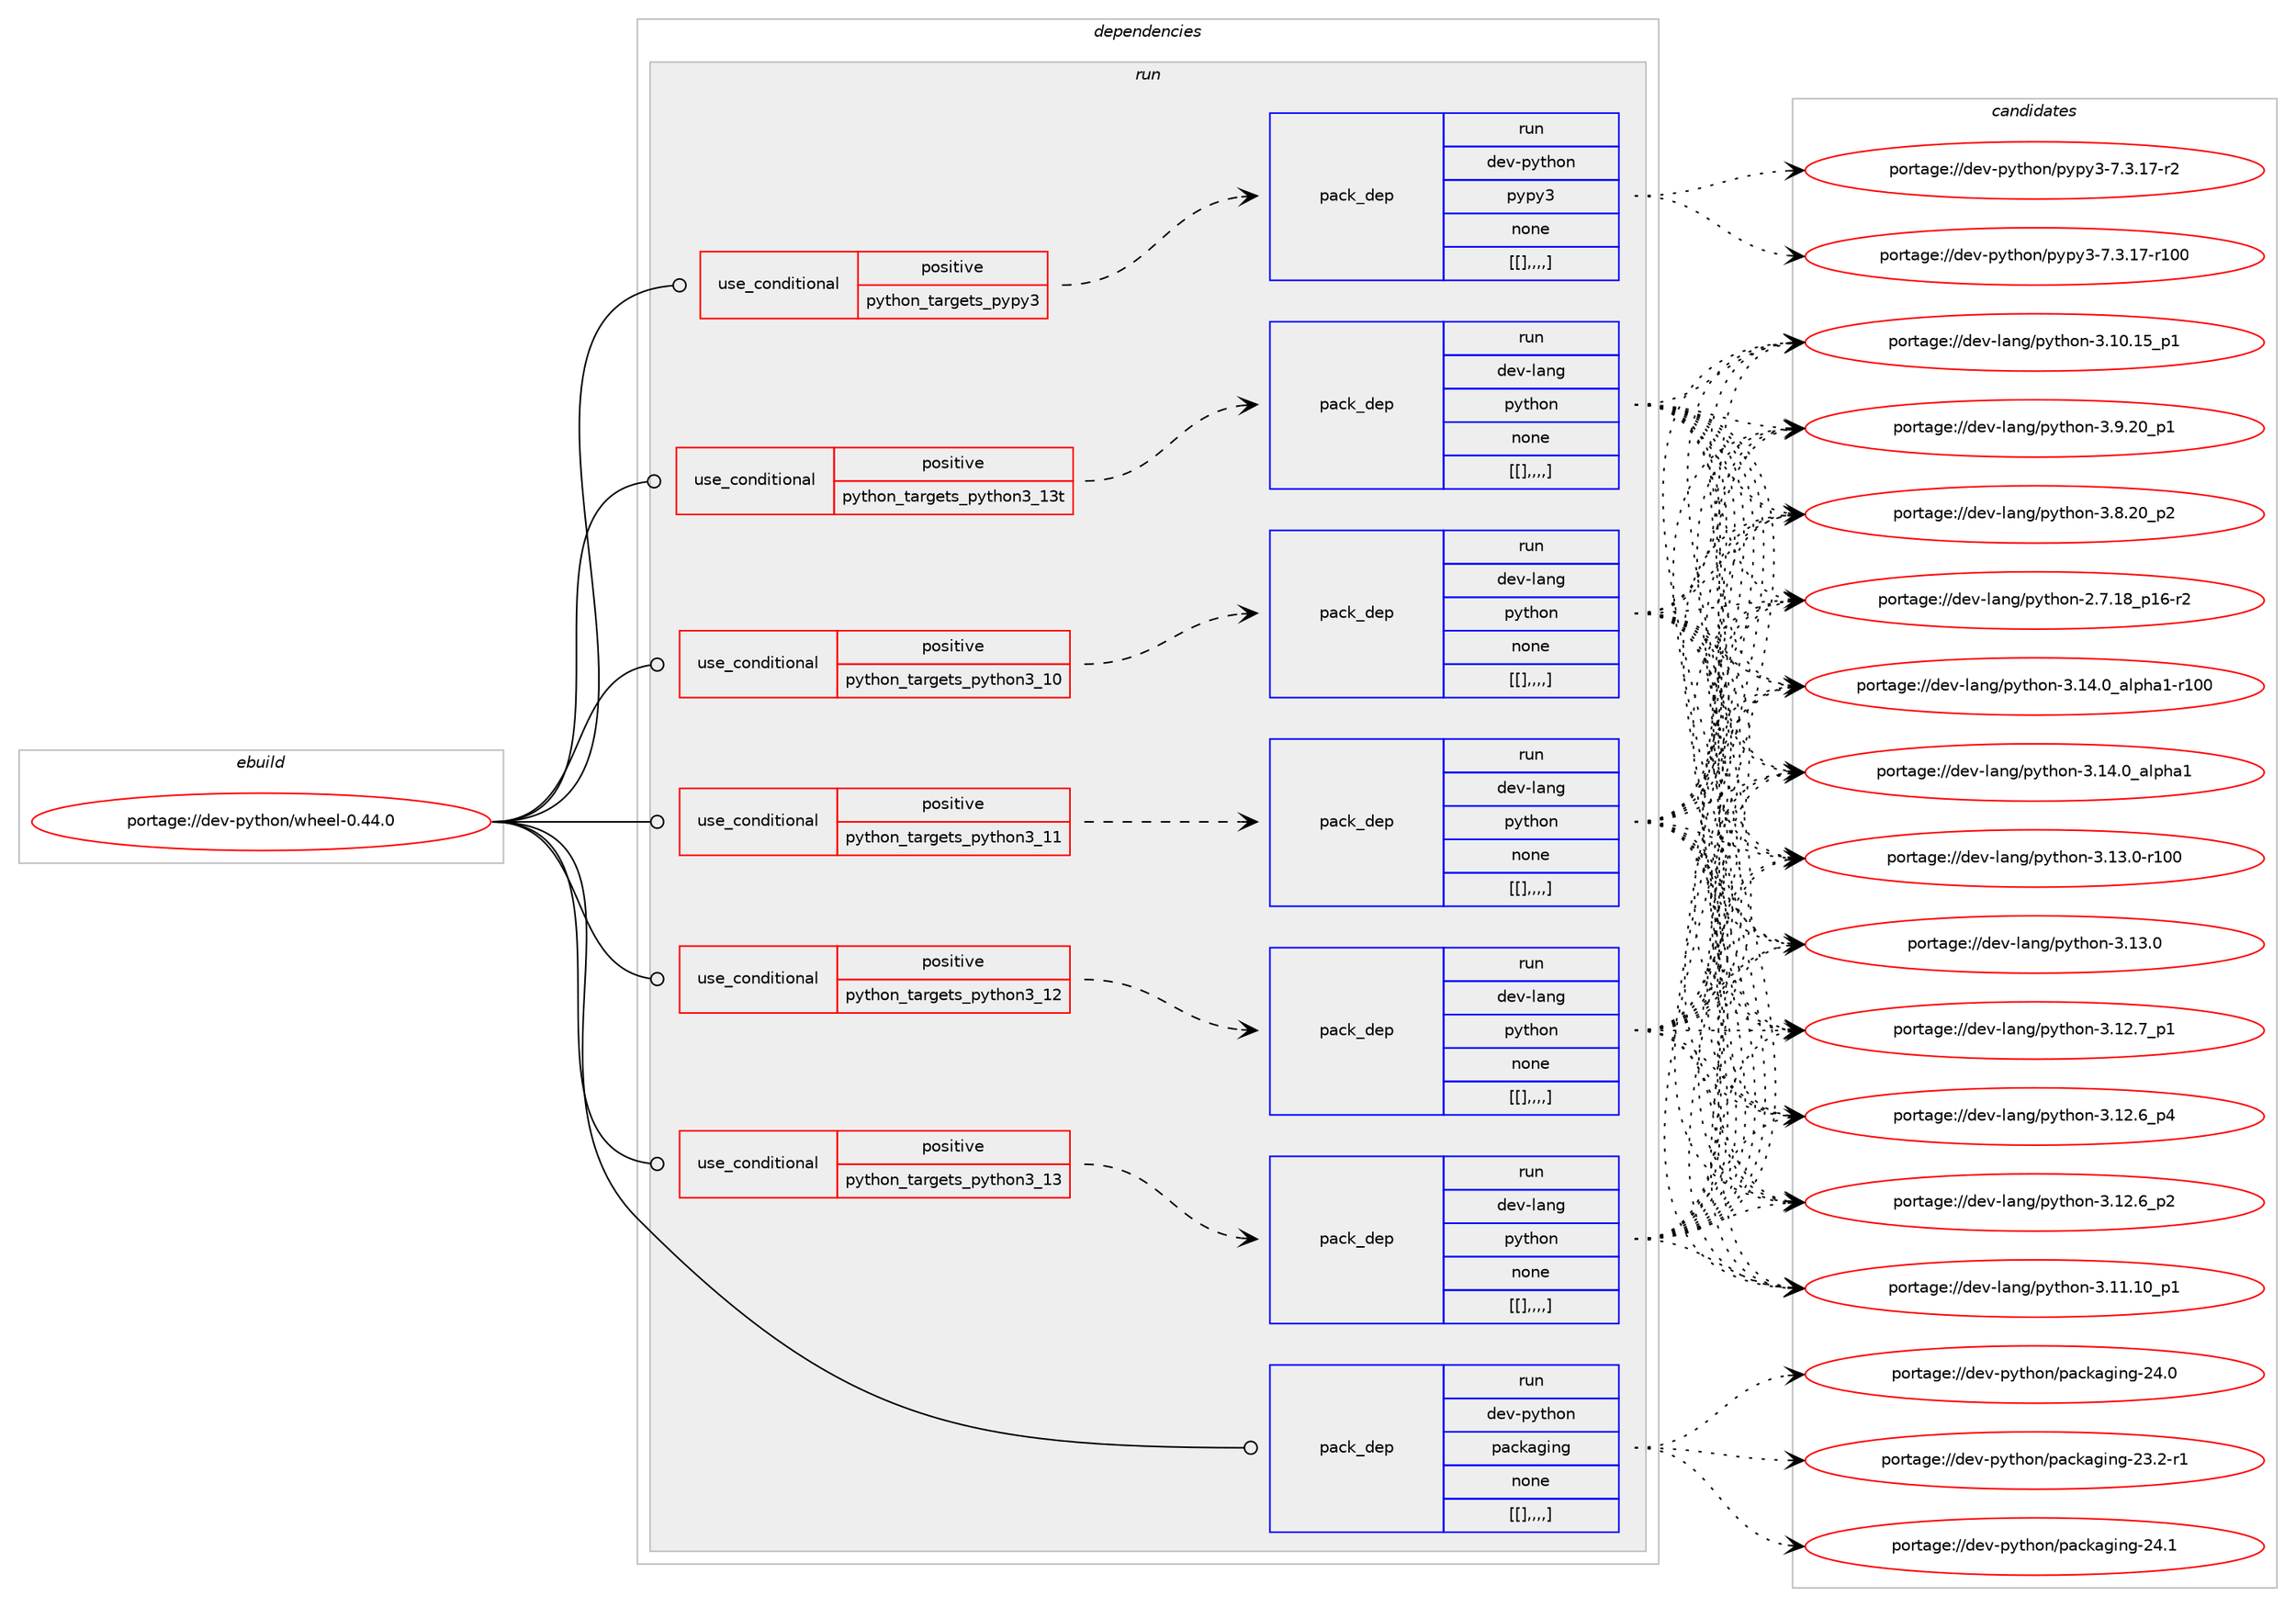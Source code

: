 digraph prolog {

# *************
# Graph options
# *************

newrank=true;
concentrate=true;
compound=true;
graph [rankdir=LR,fontname=Helvetica,fontsize=10,ranksep=1.5];#, ranksep=2.5, nodesep=0.2];
edge  [arrowhead=vee];
node  [fontname=Helvetica,fontsize=10];

# **********
# The ebuild
# **********

subgraph cluster_leftcol {
color=gray;
label=<<i>ebuild</i>>;
id [label="portage://dev-python/wheel-0.44.0", color=red, width=4, href="../dev-python/wheel-0.44.0.svg"];
}

# ****************
# The dependencies
# ****************

subgraph cluster_midcol {
color=gray;
label=<<i>dependencies</i>>;
subgraph cluster_compile {
fillcolor="#eeeeee";
style=filled;
label=<<i>compile</i>>;
}
subgraph cluster_compileandrun {
fillcolor="#eeeeee";
style=filled;
label=<<i>compile and run</i>>;
}
subgraph cluster_run {
fillcolor="#eeeeee";
style=filled;
label=<<i>run</i>>;
subgraph cond44189 {
dependency174908 [label=<<TABLE BORDER="0" CELLBORDER="1" CELLSPACING="0" CELLPADDING="4"><TR><TD ROWSPAN="3" CELLPADDING="10">use_conditional</TD></TR><TR><TD>positive</TD></TR><TR><TD>python_targets_pypy3</TD></TR></TABLE>>, shape=none, color=red];
subgraph pack129389 {
dependency174964 [label=<<TABLE BORDER="0" CELLBORDER="1" CELLSPACING="0" CELLPADDING="4" WIDTH="220"><TR><TD ROWSPAN="6" CELLPADDING="30">pack_dep</TD></TR><TR><TD WIDTH="110">run</TD></TR><TR><TD>dev-python</TD></TR><TR><TD>pypy3</TD></TR><TR><TD>none</TD></TR><TR><TD>[[],,,,]</TD></TR></TABLE>>, shape=none, color=blue];
}
dependency174908:e -> dependency174964:w [weight=20,style="dashed",arrowhead="vee"];
}
id:e -> dependency174908:w [weight=20,style="solid",arrowhead="odot"];
subgraph cond44219 {
dependency174979 [label=<<TABLE BORDER="0" CELLBORDER="1" CELLSPACING="0" CELLPADDING="4"><TR><TD ROWSPAN="3" CELLPADDING="10">use_conditional</TD></TR><TR><TD>positive</TD></TR><TR><TD>python_targets_python3_10</TD></TR></TABLE>>, shape=none, color=red];
subgraph pack129426 {
dependency175014 [label=<<TABLE BORDER="0" CELLBORDER="1" CELLSPACING="0" CELLPADDING="4" WIDTH="220"><TR><TD ROWSPAN="6" CELLPADDING="30">pack_dep</TD></TR><TR><TD WIDTH="110">run</TD></TR><TR><TD>dev-lang</TD></TR><TR><TD>python</TD></TR><TR><TD>none</TD></TR><TR><TD>[[],,,,]</TD></TR></TABLE>>, shape=none, color=blue];
}
dependency174979:e -> dependency175014:w [weight=20,style="dashed",arrowhead="vee"];
}
id:e -> dependency174979:w [weight=20,style="solid",arrowhead="odot"];
subgraph cond44239 {
dependency175038 [label=<<TABLE BORDER="0" CELLBORDER="1" CELLSPACING="0" CELLPADDING="4"><TR><TD ROWSPAN="3" CELLPADDING="10">use_conditional</TD></TR><TR><TD>positive</TD></TR><TR><TD>python_targets_python3_11</TD></TR></TABLE>>, shape=none, color=red];
subgraph pack129484 {
dependency175143 [label=<<TABLE BORDER="0" CELLBORDER="1" CELLSPACING="0" CELLPADDING="4" WIDTH="220"><TR><TD ROWSPAN="6" CELLPADDING="30">pack_dep</TD></TR><TR><TD WIDTH="110">run</TD></TR><TR><TD>dev-lang</TD></TR><TR><TD>python</TD></TR><TR><TD>none</TD></TR><TR><TD>[[],,,,]</TD></TR></TABLE>>, shape=none, color=blue];
}
dependency175038:e -> dependency175143:w [weight=20,style="dashed",arrowhead="vee"];
}
id:e -> dependency175038:w [weight=20,style="solid",arrowhead="odot"];
subgraph cond44293 {
dependency175184 [label=<<TABLE BORDER="0" CELLBORDER="1" CELLSPACING="0" CELLPADDING="4"><TR><TD ROWSPAN="3" CELLPADDING="10">use_conditional</TD></TR><TR><TD>positive</TD></TR><TR><TD>python_targets_python3_12</TD></TR></TABLE>>, shape=none, color=red];
subgraph pack129539 {
dependency175239 [label=<<TABLE BORDER="0" CELLBORDER="1" CELLSPACING="0" CELLPADDING="4" WIDTH="220"><TR><TD ROWSPAN="6" CELLPADDING="30">pack_dep</TD></TR><TR><TD WIDTH="110">run</TD></TR><TR><TD>dev-lang</TD></TR><TR><TD>python</TD></TR><TR><TD>none</TD></TR><TR><TD>[[],,,,]</TD></TR></TABLE>>, shape=none, color=blue];
}
dependency175184:e -> dependency175239:w [weight=20,style="dashed",arrowhead="vee"];
}
id:e -> dependency175184:w [weight=20,style="solid",arrowhead="odot"];
subgraph cond44342 {
dependency175272 [label=<<TABLE BORDER="0" CELLBORDER="1" CELLSPACING="0" CELLPADDING="4"><TR><TD ROWSPAN="3" CELLPADDING="10">use_conditional</TD></TR><TR><TD>positive</TD></TR><TR><TD>python_targets_python3_13</TD></TR></TABLE>>, shape=none, color=red];
subgraph pack129582 {
dependency175310 [label=<<TABLE BORDER="0" CELLBORDER="1" CELLSPACING="0" CELLPADDING="4" WIDTH="220"><TR><TD ROWSPAN="6" CELLPADDING="30">pack_dep</TD></TR><TR><TD WIDTH="110">run</TD></TR><TR><TD>dev-lang</TD></TR><TR><TD>python</TD></TR><TR><TD>none</TD></TR><TR><TD>[[],,,,]</TD></TR></TABLE>>, shape=none, color=blue];
}
dependency175272:e -> dependency175310:w [weight=20,style="dashed",arrowhead="vee"];
}
id:e -> dependency175272:w [weight=20,style="solid",arrowhead="odot"];
subgraph cond44369 {
dependency175327 [label=<<TABLE BORDER="0" CELLBORDER="1" CELLSPACING="0" CELLPADDING="4"><TR><TD ROWSPAN="3" CELLPADDING="10">use_conditional</TD></TR><TR><TD>positive</TD></TR><TR><TD>python_targets_python3_13t</TD></TR></TABLE>>, shape=none, color=red];
subgraph pack129617 {
dependency175351 [label=<<TABLE BORDER="0" CELLBORDER="1" CELLSPACING="0" CELLPADDING="4" WIDTH="220"><TR><TD ROWSPAN="6" CELLPADDING="30">pack_dep</TD></TR><TR><TD WIDTH="110">run</TD></TR><TR><TD>dev-lang</TD></TR><TR><TD>python</TD></TR><TR><TD>none</TD></TR><TR><TD>[[],,,,]</TD></TR></TABLE>>, shape=none, color=blue];
}
dependency175327:e -> dependency175351:w [weight=20,style="dashed",arrowhead="vee"];
}
id:e -> dependency175327:w [weight=20,style="solid",arrowhead="odot"];
subgraph pack129628 {
dependency175361 [label=<<TABLE BORDER="0" CELLBORDER="1" CELLSPACING="0" CELLPADDING="4" WIDTH="220"><TR><TD ROWSPAN="6" CELLPADDING="30">pack_dep</TD></TR><TR><TD WIDTH="110">run</TD></TR><TR><TD>dev-python</TD></TR><TR><TD>packaging</TD></TR><TR><TD>none</TD></TR><TR><TD>[[],,,,]</TD></TR></TABLE>>, shape=none, color=blue];
}
id:e -> dependency175361:w [weight=20,style="solid",arrowhead="odot"];
}
}

# **************
# The candidates
# **************

subgraph cluster_choices {
rank=same;
color=gray;
label=<<i>candidates</i>>;

subgraph choice129455 {
color=black;
nodesep=1;
choice100101118451121211161041111104711212111212151455546514649554511450 [label="portage://dev-python/pypy3-7.3.17-r2", color=red, width=4,href="../dev-python/pypy3-7.3.17-r2.svg"];
choice1001011184511212111610411111047112121112121514555465146495545114494848 [label="portage://dev-python/pypy3-7.3.17-r100", color=red, width=4,href="../dev-python/pypy3-7.3.17-r100.svg"];
dependency174964:e -> choice100101118451121211161041111104711212111212151455546514649554511450:w [style=dotted,weight="100"];
dependency174964:e -> choice1001011184511212111610411111047112121112121514555465146495545114494848:w [style=dotted,weight="100"];
}
subgraph choice129457 {
color=black;
nodesep=1;
choice100101118451089711010347112121116104111110455146495246489597108112104974945114494848 [label="portage://dev-lang/python-3.14.0_alpha1-r100", color=red, width=4,href="../dev-lang/python-3.14.0_alpha1-r100.svg"];
choice1001011184510897110103471121211161041111104551464952464895971081121049749 [label="portage://dev-lang/python-3.14.0_alpha1", color=red, width=4,href="../dev-lang/python-3.14.0_alpha1.svg"];
choice1001011184510897110103471121211161041111104551464951464845114494848 [label="portage://dev-lang/python-3.13.0-r100", color=red, width=4,href="../dev-lang/python-3.13.0-r100.svg"];
choice10010111845108971101034711212111610411111045514649514648 [label="portage://dev-lang/python-3.13.0", color=red, width=4,href="../dev-lang/python-3.13.0.svg"];
choice100101118451089711010347112121116104111110455146495046559511249 [label="portage://dev-lang/python-3.12.7_p1", color=red, width=4,href="../dev-lang/python-3.12.7_p1.svg"];
choice100101118451089711010347112121116104111110455146495046549511252 [label="portage://dev-lang/python-3.12.6_p4", color=red, width=4,href="../dev-lang/python-3.12.6_p4.svg"];
choice100101118451089711010347112121116104111110455146495046549511250 [label="portage://dev-lang/python-3.12.6_p2", color=red, width=4,href="../dev-lang/python-3.12.6_p2.svg"];
choice10010111845108971101034711212111610411111045514649494649489511249 [label="portage://dev-lang/python-3.11.10_p1", color=red, width=4,href="../dev-lang/python-3.11.10_p1.svg"];
choice10010111845108971101034711212111610411111045514649484649539511249 [label="portage://dev-lang/python-3.10.15_p1", color=red, width=4,href="../dev-lang/python-3.10.15_p1.svg"];
choice100101118451089711010347112121116104111110455146574650489511249 [label="portage://dev-lang/python-3.9.20_p1", color=red, width=4,href="../dev-lang/python-3.9.20_p1.svg"];
choice100101118451089711010347112121116104111110455146564650489511250 [label="portage://dev-lang/python-3.8.20_p2", color=red, width=4,href="../dev-lang/python-3.8.20_p2.svg"];
choice100101118451089711010347112121116104111110455046554649569511249544511450 [label="portage://dev-lang/python-2.7.18_p16-r2", color=red, width=4,href="../dev-lang/python-2.7.18_p16-r2.svg"];
dependency175014:e -> choice100101118451089711010347112121116104111110455146495246489597108112104974945114494848:w [style=dotted,weight="100"];
dependency175014:e -> choice1001011184510897110103471121211161041111104551464952464895971081121049749:w [style=dotted,weight="100"];
dependency175014:e -> choice1001011184510897110103471121211161041111104551464951464845114494848:w [style=dotted,weight="100"];
dependency175014:e -> choice10010111845108971101034711212111610411111045514649514648:w [style=dotted,weight="100"];
dependency175014:e -> choice100101118451089711010347112121116104111110455146495046559511249:w [style=dotted,weight="100"];
dependency175014:e -> choice100101118451089711010347112121116104111110455146495046549511252:w [style=dotted,weight="100"];
dependency175014:e -> choice100101118451089711010347112121116104111110455146495046549511250:w [style=dotted,weight="100"];
dependency175014:e -> choice10010111845108971101034711212111610411111045514649494649489511249:w [style=dotted,weight="100"];
dependency175014:e -> choice10010111845108971101034711212111610411111045514649484649539511249:w [style=dotted,weight="100"];
dependency175014:e -> choice100101118451089711010347112121116104111110455146574650489511249:w [style=dotted,weight="100"];
dependency175014:e -> choice100101118451089711010347112121116104111110455146564650489511250:w [style=dotted,weight="100"];
dependency175014:e -> choice100101118451089711010347112121116104111110455046554649569511249544511450:w [style=dotted,weight="100"];
}
subgraph choice129473 {
color=black;
nodesep=1;
choice100101118451089711010347112121116104111110455146495246489597108112104974945114494848 [label="portage://dev-lang/python-3.14.0_alpha1-r100", color=red, width=4,href="../dev-lang/python-3.14.0_alpha1-r100.svg"];
choice1001011184510897110103471121211161041111104551464952464895971081121049749 [label="portage://dev-lang/python-3.14.0_alpha1", color=red, width=4,href="../dev-lang/python-3.14.0_alpha1.svg"];
choice1001011184510897110103471121211161041111104551464951464845114494848 [label="portage://dev-lang/python-3.13.0-r100", color=red, width=4,href="../dev-lang/python-3.13.0-r100.svg"];
choice10010111845108971101034711212111610411111045514649514648 [label="portage://dev-lang/python-3.13.0", color=red, width=4,href="../dev-lang/python-3.13.0.svg"];
choice100101118451089711010347112121116104111110455146495046559511249 [label="portage://dev-lang/python-3.12.7_p1", color=red, width=4,href="../dev-lang/python-3.12.7_p1.svg"];
choice100101118451089711010347112121116104111110455146495046549511252 [label="portage://dev-lang/python-3.12.6_p4", color=red, width=4,href="../dev-lang/python-3.12.6_p4.svg"];
choice100101118451089711010347112121116104111110455146495046549511250 [label="portage://dev-lang/python-3.12.6_p2", color=red, width=4,href="../dev-lang/python-3.12.6_p2.svg"];
choice10010111845108971101034711212111610411111045514649494649489511249 [label="portage://dev-lang/python-3.11.10_p1", color=red, width=4,href="../dev-lang/python-3.11.10_p1.svg"];
choice10010111845108971101034711212111610411111045514649484649539511249 [label="portage://dev-lang/python-3.10.15_p1", color=red, width=4,href="../dev-lang/python-3.10.15_p1.svg"];
choice100101118451089711010347112121116104111110455146574650489511249 [label="portage://dev-lang/python-3.9.20_p1", color=red, width=4,href="../dev-lang/python-3.9.20_p1.svg"];
choice100101118451089711010347112121116104111110455146564650489511250 [label="portage://dev-lang/python-3.8.20_p2", color=red, width=4,href="../dev-lang/python-3.8.20_p2.svg"];
choice100101118451089711010347112121116104111110455046554649569511249544511450 [label="portage://dev-lang/python-2.7.18_p16-r2", color=red, width=4,href="../dev-lang/python-2.7.18_p16-r2.svg"];
dependency175143:e -> choice100101118451089711010347112121116104111110455146495246489597108112104974945114494848:w [style=dotted,weight="100"];
dependency175143:e -> choice1001011184510897110103471121211161041111104551464952464895971081121049749:w [style=dotted,weight="100"];
dependency175143:e -> choice1001011184510897110103471121211161041111104551464951464845114494848:w [style=dotted,weight="100"];
dependency175143:e -> choice10010111845108971101034711212111610411111045514649514648:w [style=dotted,weight="100"];
dependency175143:e -> choice100101118451089711010347112121116104111110455146495046559511249:w [style=dotted,weight="100"];
dependency175143:e -> choice100101118451089711010347112121116104111110455146495046549511252:w [style=dotted,weight="100"];
dependency175143:e -> choice100101118451089711010347112121116104111110455146495046549511250:w [style=dotted,weight="100"];
dependency175143:e -> choice10010111845108971101034711212111610411111045514649494649489511249:w [style=dotted,weight="100"];
dependency175143:e -> choice10010111845108971101034711212111610411111045514649484649539511249:w [style=dotted,weight="100"];
dependency175143:e -> choice100101118451089711010347112121116104111110455146574650489511249:w [style=dotted,weight="100"];
dependency175143:e -> choice100101118451089711010347112121116104111110455146564650489511250:w [style=dotted,weight="100"];
dependency175143:e -> choice100101118451089711010347112121116104111110455046554649569511249544511450:w [style=dotted,weight="100"];
}
subgraph choice129476 {
color=black;
nodesep=1;
choice100101118451089711010347112121116104111110455146495246489597108112104974945114494848 [label="portage://dev-lang/python-3.14.0_alpha1-r100", color=red, width=4,href="../dev-lang/python-3.14.0_alpha1-r100.svg"];
choice1001011184510897110103471121211161041111104551464952464895971081121049749 [label="portage://dev-lang/python-3.14.0_alpha1", color=red, width=4,href="../dev-lang/python-3.14.0_alpha1.svg"];
choice1001011184510897110103471121211161041111104551464951464845114494848 [label="portage://dev-lang/python-3.13.0-r100", color=red, width=4,href="../dev-lang/python-3.13.0-r100.svg"];
choice10010111845108971101034711212111610411111045514649514648 [label="portage://dev-lang/python-3.13.0", color=red, width=4,href="../dev-lang/python-3.13.0.svg"];
choice100101118451089711010347112121116104111110455146495046559511249 [label="portage://dev-lang/python-3.12.7_p1", color=red, width=4,href="../dev-lang/python-3.12.7_p1.svg"];
choice100101118451089711010347112121116104111110455146495046549511252 [label="portage://dev-lang/python-3.12.6_p4", color=red, width=4,href="../dev-lang/python-3.12.6_p4.svg"];
choice100101118451089711010347112121116104111110455146495046549511250 [label="portage://dev-lang/python-3.12.6_p2", color=red, width=4,href="../dev-lang/python-3.12.6_p2.svg"];
choice10010111845108971101034711212111610411111045514649494649489511249 [label="portage://dev-lang/python-3.11.10_p1", color=red, width=4,href="../dev-lang/python-3.11.10_p1.svg"];
choice10010111845108971101034711212111610411111045514649484649539511249 [label="portage://dev-lang/python-3.10.15_p1", color=red, width=4,href="../dev-lang/python-3.10.15_p1.svg"];
choice100101118451089711010347112121116104111110455146574650489511249 [label="portage://dev-lang/python-3.9.20_p1", color=red, width=4,href="../dev-lang/python-3.9.20_p1.svg"];
choice100101118451089711010347112121116104111110455146564650489511250 [label="portage://dev-lang/python-3.8.20_p2", color=red, width=4,href="../dev-lang/python-3.8.20_p2.svg"];
choice100101118451089711010347112121116104111110455046554649569511249544511450 [label="portage://dev-lang/python-2.7.18_p16-r2", color=red, width=4,href="../dev-lang/python-2.7.18_p16-r2.svg"];
dependency175239:e -> choice100101118451089711010347112121116104111110455146495246489597108112104974945114494848:w [style=dotted,weight="100"];
dependency175239:e -> choice1001011184510897110103471121211161041111104551464952464895971081121049749:w [style=dotted,weight="100"];
dependency175239:e -> choice1001011184510897110103471121211161041111104551464951464845114494848:w [style=dotted,weight="100"];
dependency175239:e -> choice10010111845108971101034711212111610411111045514649514648:w [style=dotted,weight="100"];
dependency175239:e -> choice100101118451089711010347112121116104111110455146495046559511249:w [style=dotted,weight="100"];
dependency175239:e -> choice100101118451089711010347112121116104111110455146495046549511252:w [style=dotted,weight="100"];
dependency175239:e -> choice100101118451089711010347112121116104111110455146495046549511250:w [style=dotted,weight="100"];
dependency175239:e -> choice10010111845108971101034711212111610411111045514649494649489511249:w [style=dotted,weight="100"];
dependency175239:e -> choice10010111845108971101034711212111610411111045514649484649539511249:w [style=dotted,weight="100"];
dependency175239:e -> choice100101118451089711010347112121116104111110455146574650489511249:w [style=dotted,weight="100"];
dependency175239:e -> choice100101118451089711010347112121116104111110455146564650489511250:w [style=dotted,weight="100"];
dependency175239:e -> choice100101118451089711010347112121116104111110455046554649569511249544511450:w [style=dotted,weight="100"];
}
subgraph choice129480 {
color=black;
nodesep=1;
choice100101118451089711010347112121116104111110455146495246489597108112104974945114494848 [label="portage://dev-lang/python-3.14.0_alpha1-r100", color=red, width=4,href="../dev-lang/python-3.14.0_alpha1-r100.svg"];
choice1001011184510897110103471121211161041111104551464952464895971081121049749 [label="portage://dev-lang/python-3.14.0_alpha1", color=red, width=4,href="../dev-lang/python-3.14.0_alpha1.svg"];
choice1001011184510897110103471121211161041111104551464951464845114494848 [label="portage://dev-lang/python-3.13.0-r100", color=red, width=4,href="../dev-lang/python-3.13.0-r100.svg"];
choice10010111845108971101034711212111610411111045514649514648 [label="portage://dev-lang/python-3.13.0", color=red, width=4,href="../dev-lang/python-3.13.0.svg"];
choice100101118451089711010347112121116104111110455146495046559511249 [label="portage://dev-lang/python-3.12.7_p1", color=red, width=4,href="../dev-lang/python-3.12.7_p1.svg"];
choice100101118451089711010347112121116104111110455146495046549511252 [label="portage://dev-lang/python-3.12.6_p4", color=red, width=4,href="../dev-lang/python-3.12.6_p4.svg"];
choice100101118451089711010347112121116104111110455146495046549511250 [label="portage://dev-lang/python-3.12.6_p2", color=red, width=4,href="../dev-lang/python-3.12.6_p2.svg"];
choice10010111845108971101034711212111610411111045514649494649489511249 [label="portage://dev-lang/python-3.11.10_p1", color=red, width=4,href="../dev-lang/python-3.11.10_p1.svg"];
choice10010111845108971101034711212111610411111045514649484649539511249 [label="portage://dev-lang/python-3.10.15_p1", color=red, width=4,href="../dev-lang/python-3.10.15_p1.svg"];
choice100101118451089711010347112121116104111110455146574650489511249 [label="portage://dev-lang/python-3.9.20_p1", color=red, width=4,href="../dev-lang/python-3.9.20_p1.svg"];
choice100101118451089711010347112121116104111110455146564650489511250 [label="portage://dev-lang/python-3.8.20_p2", color=red, width=4,href="../dev-lang/python-3.8.20_p2.svg"];
choice100101118451089711010347112121116104111110455046554649569511249544511450 [label="portage://dev-lang/python-2.7.18_p16-r2", color=red, width=4,href="../dev-lang/python-2.7.18_p16-r2.svg"];
dependency175310:e -> choice100101118451089711010347112121116104111110455146495246489597108112104974945114494848:w [style=dotted,weight="100"];
dependency175310:e -> choice1001011184510897110103471121211161041111104551464952464895971081121049749:w [style=dotted,weight="100"];
dependency175310:e -> choice1001011184510897110103471121211161041111104551464951464845114494848:w [style=dotted,weight="100"];
dependency175310:e -> choice10010111845108971101034711212111610411111045514649514648:w [style=dotted,weight="100"];
dependency175310:e -> choice100101118451089711010347112121116104111110455146495046559511249:w [style=dotted,weight="100"];
dependency175310:e -> choice100101118451089711010347112121116104111110455146495046549511252:w [style=dotted,weight="100"];
dependency175310:e -> choice100101118451089711010347112121116104111110455146495046549511250:w [style=dotted,weight="100"];
dependency175310:e -> choice10010111845108971101034711212111610411111045514649494649489511249:w [style=dotted,weight="100"];
dependency175310:e -> choice10010111845108971101034711212111610411111045514649484649539511249:w [style=dotted,weight="100"];
dependency175310:e -> choice100101118451089711010347112121116104111110455146574650489511249:w [style=dotted,weight="100"];
dependency175310:e -> choice100101118451089711010347112121116104111110455146564650489511250:w [style=dotted,weight="100"];
dependency175310:e -> choice100101118451089711010347112121116104111110455046554649569511249544511450:w [style=dotted,weight="100"];
}
subgraph choice129485 {
color=black;
nodesep=1;
choice100101118451089711010347112121116104111110455146495246489597108112104974945114494848 [label="portage://dev-lang/python-3.14.0_alpha1-r100", color=red, width=4,href="../dev-lang/python-3.14.0_alpha1-r100.svg"];
choice1001011184510897110103471121211161041111104551464952464895971081121049749 [label="portage://dev-lang/python-3.14.0_alpha1", color=red, width=4,href="../dev-lang/python-3.14.0_alpha1.svg"];
choice1001011184510897110103471121211161041111104551464951464845114494848 [label="portage://dev-lang/python-3.13.0-r100", color=red, width=4,href="../dev-lang/python-3.13.0-r100.svg"];
choice10010111845108971101034711212111610411111045514649514648 [label="portage://dev-lang/python-3.13.0", color=red, width=4,href="../dev-lang/python-3.13.0.svg"];
choice100101118451089711010347112121116104111110455146495046559511249 [label="portage://dev-lang/python-3.12.7_p1", color=red, width=4,href="../dev-lang/python-3.12.7_p1.svg"];
choice100101118451089711010347112121116104111110455146495046549511252 [label="portage://dev-lang/python-3.12.6_p4", color=red, width=4,href="../dev-lang/python-3.12.6_p4.svg"];
choice100101118451089711010347112121116104111110455146495046549511250 [label="portage://dev-lang/python-3.12.6_p2", color=red, width=4,href="../dev-lang/python-3.12.6_p2.svg"];
choice10010111845108971101034711212111610411111045514649494649489511249 [label="portage://dev-lang/python-3.11.10_p1", color=red, width=4,href="../dev-lang/python-3.11.10_p1.svg"];
choice10010111845108971101034711212111610411111045514649484649539511249 [label="portage://dev-lang/python-3.10.15_p1", color=red, width=4,href="../dev-lang/python-3.10.15_p1.svg"];
choice100101118451089711010347112121116104111110455146574650489511249 [label="portage://dev-lang/python-3.9.20_p1", color=red, width=4,href="../dev-lang/python-3.9.20_p1.svg"];
choice100101118451089711010347112121116104111110455146564650489511250 [label="portage://dev-lang/python-3.8.20_p2", color=red, width=4,href="../dev-lang/python-3.8.20_p2.svg"];
choice100101118451089711010347112121116104111110455046554649569511249544511450 [label="portage://dev-lang/python-2.7.18_p16-r2", color=red, width=4,href="../dev-lang/python-2.7.18_p16-r2.svg"];
dependency175351:e -> choice100101118451089711010347112121116104111110455146495246489597108112104974945114494848:w [style=dotted,weight="100"];
dependency175351:e -> choice1001011184510897110103471121211161041111104551464952464895971081121049749:w [style=dotted,weight="100"];
dependency175351:e -> choice1001011184510897110103471121211161041111104551464951464845114494848:w [style=dotted,weight="100"];
dependency175351:e -> choice10010111845108971101034711212111610411111045514649514648:w [style=dotted,weight="100"];
dependency175351:e -> choice100101118451089711010347112121116104111110455146495046559511249:w [style=dotted,weight="100"];
dependency175351:e -> choice100101118451089711010347112121116104111110455146495046549511252:w [style=dotted,weight="100"];
dependency175351:e -> choice100101118451089711010347112121116104111110455146495046549511250:w [style=dotted,weight="100"];
dependency175351:e -> choice10010111845108971101034711212111610411111045514649494649489511249:w [style=dotted,weight="100"];
dependency175351:e -> choice10010111845108971101034711212111610411111045514649484649539511249:w [style=dotted,weight="100"];
dependency175351:e -> choice100101118451089711010347112121116104111110455146574650489511249:w [style=dotted,weight="100"];
dependency175351:e -> choice100101118451089711010347112121116104111110455146564650489511250:w [style=dotted,weight="100"];
dependency175351:e -> choice100101118451089711010347112121116104111110455046554649569511249544511450:w [style=dotted,weight="100"];
}
subgraph choice129507 {
color=black;
nodesep=1;
choice10010111845112121116104111110471129799107971031051101034550524649 [label="portage://dev-python/packaging-24.1", color=red, width=4,href="../dev-python/packaging-24.1.svg"];
choice10010111845112121116104111110471129799107971031051101034550524648 [label="portage://dev-python/packaging-24.0", color=red, width=4,href="../dev-python/packaging-24.0.svg"];
choice100101118451121211161041111104711297991079710310511010345505146504511449 [label="portage://dev-python/packaging-23.2-r1", color=red, width=4,href="../dev-python/packaging-23.2-r1.svg"];
dependency175361:e -> choice10010111845112121116104111110471129799107971031051101034550524649:w [style=dotted,weight="100"];
dependency175361:e -> choice10010111845112121116104111110471129799107971031051101034550524648:w [style=dotted,weight="100"];
dependency175361:e -> choice100101118451121211161041111104711297991079710310511010345505146504511449:w [style=dotted,weight="100"];
}
}

}
